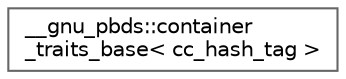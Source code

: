 digraph "Graphical Class Hierarchy"
{
 // LATEX_PDF_SIZE
  bgcolor="transparent";
  edge [fontname=Helvetica,fontsize=10,labelfontname=Helvetica,labelfontsize=10];
  node [fontname=Helvetica,fontsize=10,shape=box,height=0.2,width=0.4];
  rankdir="LR";
  Node0 [id="Node000000",label="__gnu_pbds::container\l_traits_base\< cc_hash_tag \>",height=0.2,width=0.4,color="grey40", fillcolor="white", style="filled",URL="$struct____gnu__pbds_1_1container__traits__base_3_01cc__hash__tag_01_4.html",tooltip="Specialization, cc hash."];
}
